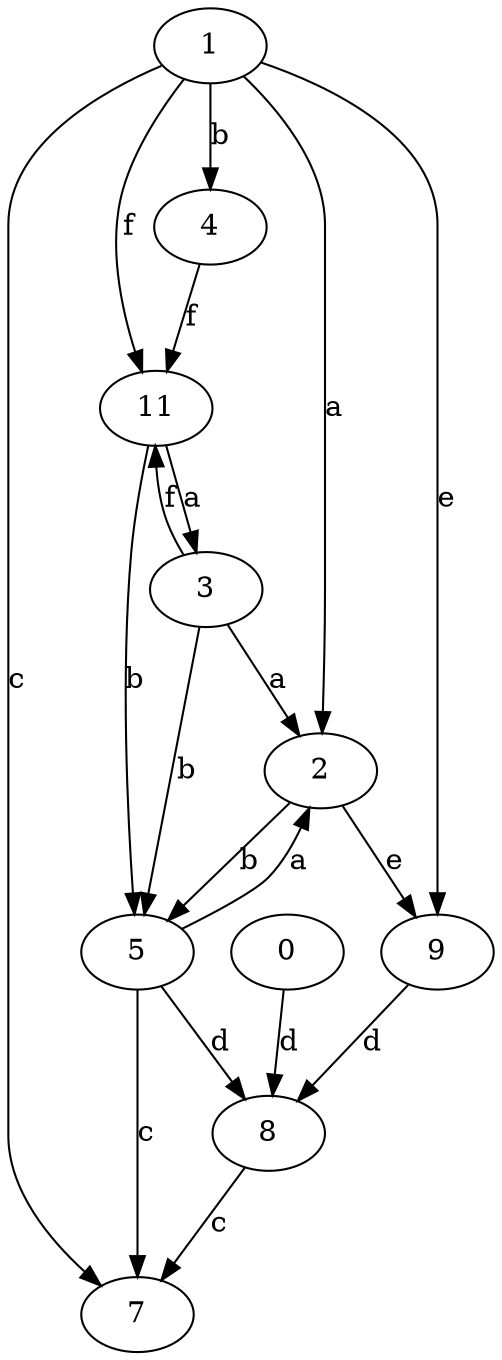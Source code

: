 strict digraph  {
2;
3;
4;
5;
7;
8;
9;
0;
1;
11;
2 -> 5  [label=b];
2 -> 9  [label=e];
3 -> 2  [label=a];
3 -> 5  [label=b];
3 -> 11  [label=f];
4 -> 11  [label=f];
5 -> 2  [label=a];
5 -> 7  [label=c];
5 -> 8  [label=d];
8 -> 7  [label=c];
9 -> 8  [label=d];
0 -> 8  [label=d];
1 -> 2  [label=a];
1 -> 4  [label=b];
1 -> 7  [label=c];
1 -> 9  [label=e];
1 -> 11  [label=f];
11 -> 3  [label=a];
11 -> 5  [label=b];
}

